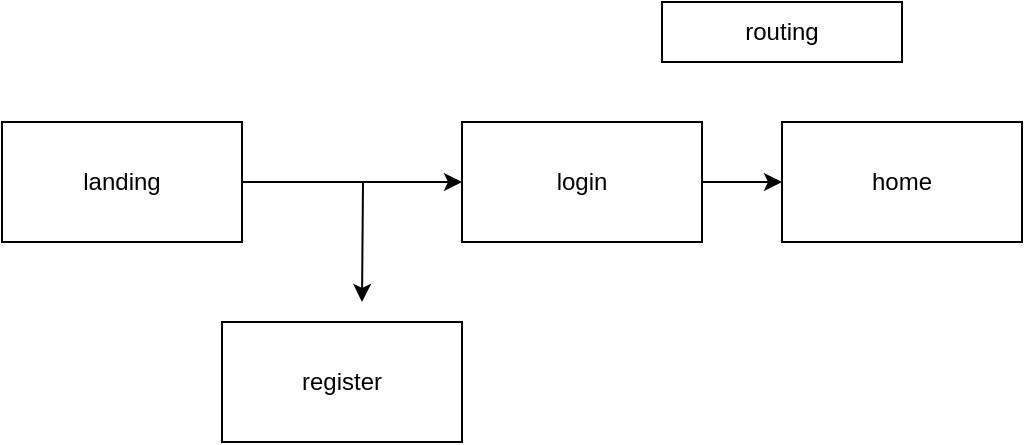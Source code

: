 <mxfile version="14.7.4" type="embed"><diagram id="23iRSUPoRavnBvh4doch" name="Page-1"><mxGraphModel dx="990" dy="422" grid="1" gridSize="10" guides="1" tooltips="1" connect="1" arrows="1" fold="1" page="1" pageScale="1" pageWidth="827" pageHeight="1169" math="0" shadow="0"><root><mxCell id="0"/><mxCell id="1" parent="0"/><mxCell id="7" style="edgeStyle=orthogonalEdgeStyle;rounded=0;orthogonalLoop=1;jettySize=auto;html=1;entryX=0;entryY=0.5;entryDx=0;entryDy=0;" edge="1" parent="1" source="2" target="3"><mxGeometry relative="1" as="geometry"/></mxCell><mxCell id="8" style="edgeStyle=orthogonalEdgeStyle;rounded=0;orthogonalLoop=1;jettySize=auto;html=1;" edge="1" parent="1" source="2"><mxGeometry relative="1" as="geometry"><mxPoint x="190" y="150" as="targetPoint"/></mxGeometry></mxCell><mxCell id="2" value="landing" style="rounded=0;whiteSpace=wrap;html=1;" vertex="1" parent="1"><mxGeometry x="10" y="60" width="120" height="60" as="geometry"/></mxCell><mxCell id="9" style="edgeStyle=orthogonalEdgeStyle;rounded=0;orthogonalLoop=1;jettySize=auto;html=1;exitX=1;exitY=0.5;exitDx=0;exitDy=0;entryX=0;entryY=0.5;entryDx=0;entryDy=0;" edge="1" parent="1" source="3" target="5"><mxGeometry relative="1" as="geometry"><mxPoint x="390" y="90" as="targetPoint"/></mxGeometry></mxCell><mxCell id="3" value="login" style="rounded=0;whiteSpace=wrap;html=1;" vertex="1" parent="1"><mxGeometry x="240" y="60" width="120" height="60" as="geometry"/></mxCell><mxCell id="4" value="register" style="rounded=0;whiteSpace=wrap;html=1;" vertex="1" parent="1"><mxGeometry x="120" y="160" width="120" height="60" as="geometry"/></mxCell><mxCell id="5" value="home" style="rounded=0;whiteSpace=wrap;html=1;" vertex="1" parent="1"><mxGeometry x="400" y="60" width="120" height="60" as="geometry"/></mxCell><mxCell id="6" value="routing" style="rounded=0;whiteSpace=wrap;html=1;" vertex="1" parent="1"><mxGeometry x="340" width="120" height="30" as="geometry"/></mxCell></root></mxGraphModel></diagram></mxfile>
